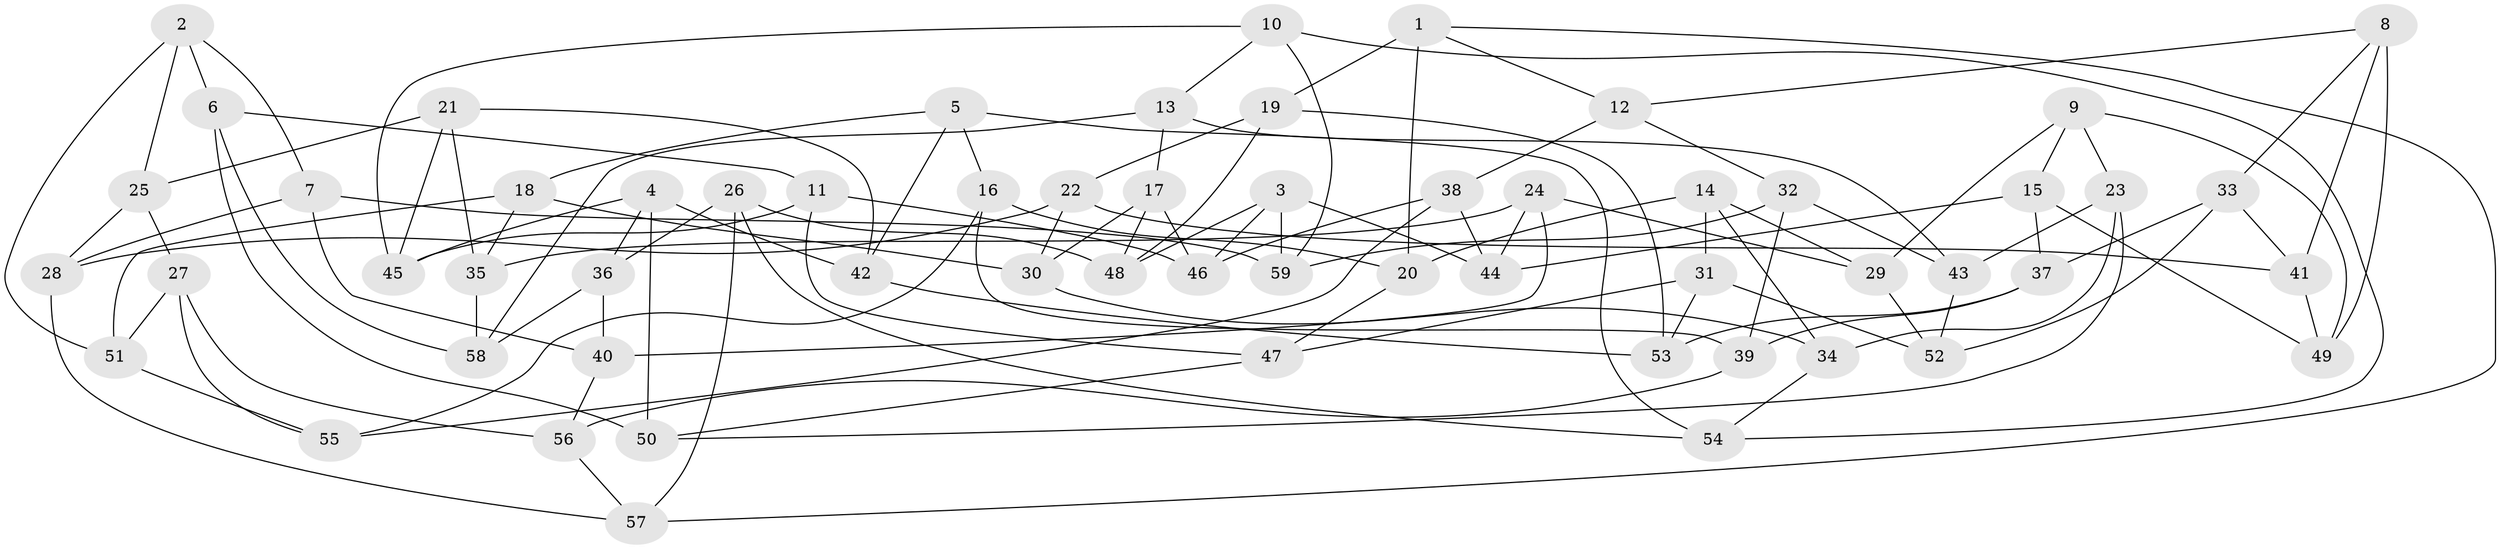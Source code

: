 // coarse degree distribution, {10: 0.05714285714285714, 8: 0.08571428571428572, 6: 0.14285714285714285, 4: 0.5428571428571428, 5: 0.05714285714285714, 9: 0.02857142857142857, 3: 0.08571428571428572}
// Generated by graph-tools (version 1.1) at 2025/20/03/04/25 18:20:37]
// undirected, 59 vertices, 118 edges
graph export_dot {
graph [start="1"]
  node [color=gray90,style=filled];
  1;
  2;
  3;
  4;
  5;
  6;
  7;
  8;
  9;
  10;
  11;
  12;
  13;
  14;
  15;
  16;
  17;
  18;
  19;
  20;
  21;
  22;
  23;
  24;
  25;
  26;
  27;
  28;
  29;
  30;
  31;
  32;
  33;
  34;
  35;
  36;
  37;
  38;
  39;
  40;
  41;
  42;
  43;
  44;
  45;
  46;
  47;
  48;
  49;
  50;
  51;
  52;
  53;
  54;
  55;
  56;
  57;
  58;
  59;
  1 -- 19;
  1 -- 12;
  1 -- 20;
  1 -- 57;
  2 -- 6;
  2 -- 25;
  2 -- 7;
  2 -- 51;
  3 -- 48;
  3 -- 46;
  3 -- 59;
  3 -- 44;
  4 -- 50;
  4 -- 42;
  4 -- 36;
  4 -- 45;
  5 -- 18;
  5 -- 54;
  5 -- 42;
  5 -- 16;
  6 -- 11;
  6 -- 50;
  6 -- 58;
  7 -- 28;
  7 -- 40;
  7 -- 59;
  8 -- 41;
  8 -- 12;
  8 -- 49;
  8 -- 33;
  9 -- 15;
  9 -- 23;
  9 -- 49;
  9 -- 29;
  10 -- 54;
  10 -- 13;
  10 -- 45;
  10 -- 59;
  11 -- 46;
  11 -- 47;
  11 -- 45;
  12 -- 38;
  12 -- 32;
  13 -- 17;
  13 -- 43;
  13 -- 58;
  14 -- 29;
  14 -- 20;
  14 -- 31;
  14 -- 34;
  15 -- 44;
  15 -- 37;
  15 -- 49;
  16 -- 39;
  16 -- 20;
  16 -- 55;
  17 -- 48;
  17 -- 46;
  17 -- 30;
  18 -- 30;
  18 -- 51;
  18 -- 35;
  19 -- 53;
  19 -- 48;
  19 -- 22;
  20 -- 47;
  21 -- 45;
  21 -- 25;
  21 -- 35;
  21 -- 42;
  22 -- 30;
  22 -- 41;
  22 -- 28;
  23 -- 50;
  23 -- 43;
  23 -- 34;
  24 -- 44;
  24 -- 35;
  24 -- 29;
  24 -- 40;
  25 -- 27;
  25 -- 28;
  26 -- 48;
  26 -- 36;
  26 -- 57;
  26 -- 54;
  27 -- 56;
  27 -- 51;
  27 -- 55;
  28 -- 57;
  29 -- 52;
  30 -- 34;
  31 -- 52;
  31 -- 53;
  31 -- 47;
  32 -- 59;
  32 -- 43;
  32 -- 39;
  33 -- 52;
  33 -- 37;
  33 -- 41;
  34 -- 54;
  35 -- 58;
  36 -- 58;
  36 -- 40;
  37 -- 53;
  37 -- 39;
  38 -- 46;
  38 -- 44;
  38 -- 55;
  39 -- 56;
  40 -- 56;
  41 -- 49;
  42 -- 53;
  43 -- 52;
  47 -- 50;
  51 -- 55;
  56 -- 57;
}
